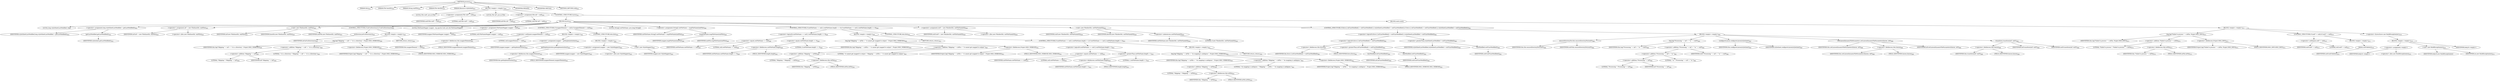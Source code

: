 digraph "process" {  
"1352" [label = <(METHOD,process)<SUB>624</SUB>> ]
"68" [label = <(PARAM,this)<SUB>624</SUB>> ]
"1353" [label = <(PARAM,File baseDir)<SUB>624</SUB>> ]
"1354" [label = <(PARAM,String xmlFile)<SUB>624</SUB>> ]
"1355" [label = <(PARAM,File destDir)<SUB>624</SUB>> ]
"1356" [label = <(PARAM,Resource stylesheet)<SUB>625</SUB>> ]
"1357" [label = <(BLOCK,&lt;empty&gt;,&lt;empty&gt;)<SUB>626</SUB>> ]
"74" [label = <(LOCAL,File outF: java.io.File)> ]
"1358" [label = <(&lt;operator&gt;.assignment,File outF = null)<SUB>628</SUB>> ]
"1359" [label = <(IDENTIFIER,outF,File outF = null)<SUB>628</SUB>> ]
"1360" [label = <(LITERAL,null,File outF = null)<SUB>628</SUB>> ]
"66" [label = <(LOCAL,File inF: java.io.File)> ]
"1361" [label = <(&lt;operator&gt;.assignment,File inF = null)<SUB>629</SUB>> ]
"1362" [label = <(IDENTIFIER,inF,File inF = null)<SUB>629</SUB>> ]
"1363" [label = <(LITERAL,null,File inF = null)<SUB>629</SUB>> ]
"1364" [label = <(CONTROL_STRUCTURE,try,try)<SUB>631</SUB>> ]
"1365" [label = <(BLOCK,try,try)<SUB>631</SUB>> ]
"1366" [label = <(LOCAL,long styleSheetLastModified: long)> ]
"1367" [label = <(&lt;operator&gt;.assignment,long styleSheetLastModified = getLastModified())<SUB>632</SUB>> ]
"1368" [label = <(IDENTIFIER,styleSheetLastModified,long styleSheetLastModified = getLastModified())<SUB>632</SUB>> ]
"1369" [label = <(getLastModified,getLastModified())<SUB>632</SUB>> ]
"1370" [label = <(IDENTIFIER,stylesheet,getLastModified())<SUB>632</SUB>> ]
"1371" [label = <(&lt;operator&gt;.assignment,inF = new File(baseDir, xmlFile))<SUB>633</SUB>> ]
"1372" [label = <(IDENTIFIER,inF,inF = new File(baseDir, xmlFile))<SUB>633</SUB>> ]
"1373" [label = <(&lt;operator&gt;.alloc,new File(baseDir, xmlFile))<SUB>633</SUB>> ]
"1374" [label = <(&lt;init&gt;,new File(baseDir, xmlFile))<SUB>633</SUB>> ]
"65" [label = <(IDENTIFIER,inF,new File(baseDir, xmlFile))<SUB>633</SUB>> ]
"1375" [label = <(IDENTIFIER,baseDir,new File(baseDir, xmlFile))<SUB>633</SUB>> ]
"1376" [label = <(IDENTIFIER,xmlFile,new File(baseDir, xmlFile))<SUB>633</SUB>> ]
"1377" [label = <(CONTROL_STRUCTURE,if (inF.isDirectory()),if (inF.isDirectory()))<SUB>635</SUB>> ]
"1378" [label = <(isDirectory,inF.isDirectory())<SUB>635</SUB>> ]
"1379" [label = <(IDENTIFIER,inF,inF.isDirectory())<SUB>635</SUB>> ]
"1380" [label = <(BLOCK,&lt;empty&gt;,&lt;empty&gt;)<SUB>635</SUB>> ]
"1381" [label = <(log,log(&quot;Skipping &quot; + inF + &quot; it is a directory.&quot;, Project.MSG_VERBOSE))<SUB>636</SUB>> ]
"67" [label = <(IDENTIFIER,this,log(&quot;Skipping &quot; + inF + &quot; it is a directory.&quot;, Project.MSG_VERBOSE))<SUB>636</SUB>> ]
"1382" [label = <(&lt;operator&gt;.addition,&quot;Skipping &quot; + inF + &quot; it is a directory.&quot;)<SUB>636</SUB>> ]
"1383" [label = <(&lt;operator&gt;.addition,&quot;Skipping &quot; + inF)<SUB>636</SUB>> ]
"1384" [label = <(LITERAL,&quot;Skipping &quot;,&quot;Skipping &quot; + inF)<SUB>636</SUB>> ]
"1385" [label = <(IDENTIFIER,inF,&quot;Skipping &quot; + inF)<SUB>636</SUB>> ]
"1386" [label = <(LITERAL,&quot; it is a directory.&quot;,&quot;Skipping &quot; + inF + &quot; it is a directory.&quot;)<SUB>636</SUB>> ]
"1387" [label = <(&lt;operator&gt;.fieldAccess,Project.MSG_VERBOSE)<SUB>637</SUB>> ]
"1388" [label = <(IDENTIFIER,Project,log(&quot;Skipping &quot; + inF + &quot; it is a directory.&quot;, Project.MSG_VERBOSE))<SUB>637</SUB>> ]
"1389" [label = <(FIELD_IDENTIFIER,MSG_VERBOSE,MSG_VERBOSE)<SUB>637</SUB>> ]
"1390" [label = <(RETURN,return;,return;)<SUB>638</SUB>> ]
"70" [label = <(LOCAL,FileNameMapper mapper: org.apache.tools.ant.util.FileNameMapper)> ]
"1391" [label = <(&lt;operator&gt;.assignment,FileNameMapper mapper = null)<SUB>641</SUB>> ]
"1392" [label = <(IDENTIFIER,mapper,FileNameMapper mapper = null)<SUB>641</SUB>> ]
"1393" [label = <(LITERAL,null,FileNameMapper mapper = null)<SUB>641</SUB>> ]
"1394" [label = <(CONTROL_STRUCTURE,if (mapperElement != null),if (mapperElement != null))<SUB>642</SUB>> ]
"1395" [label = <(&lt;operator&gt;.notEquals,mapperElement != null)<SUB>642</SUB>> ]
"1396" [label = <(&lt;operator&gt;.fieldAccess,this.mapperElement)<SUB>642</SUB>> ]
"1397" [label = <(IDENTIFIER,this,mapperElement != null)<SUB>642</SUB>> ]
"1398" [label = <(FIELD_IDENTIFIER,mapperElement,mapperElement)<SUB>642</SUB>> ]
"1399" [label = <(LITERAL,null,mapperElement != null)<SUB>642</SUB>> ]
"1400" [label = <(BLOCK,&lt;empty&gt;,&lt;empty&gt;)<SUB>642</SUB>> ]
"1401" [label = <(&lt;operator&gt;.assignment,mapper = getImplementation())<SUB>643</SUB>> ]
"1402" [label = <(IDENTIFIER,mapper,mapper = getImplementation())<SUB>643</SUB>> ]
"1403" [label = <(getImplementation,getImplementation())<SUB>643</SUB>> ]
"1404" [label = <(&lt;operator&gt;.fieldAccess,this.mapperElement)<SUB>643</SUB>> ]
"1405" [label = <(IDENTIFIER,this,getImplementation())<SUB>643</SUB>> ]
"1406" [label = <(FIELD_IDENTIFIER,mapperElement,mapperElement)<SUB>643</SUB>> ]
"1407" [label = <(CONTROL_STRUCTURE,else,else)<SUB>644</SUB>> ]
"1408" [label = <(BLOCK,&lt;empty&gt;,&lt;empty&gt;)<SUB>644</SUB>> ]
"1409" [label = <(&lt;operator&gt;.assignment,mapper = new StyleMapper())<SUB>645</SUB>> ]
"1410" [label = <(IDENTIFIER,mapper,mapper = new StyleMapper())<SUB>645</SUB>> ]
"1411" [label = <(&lt;operator&gt;.alloc,new StyleMapper())<SUB>645</SUB>> ]
"1412" [label = <(&lt;init&gt;,new StyleMapper())<SUB>645</SUB>> ]
"69" [label = <(IDENTIFIER,mapper,new StyleMapper())<SUB>645</SUB>> ]
"1413" [label = <(LOCAL,String[] outFileName: java.lang.String[])> ]
"1414" [label = <(&lt;operator&gt;.assignment,String[] outFileName = mapFileName(xmlFile))<SUB>648</SUB>> ]
"1415" [label = <(IDENTIFIER,outFileName,String[] outFileName = mapFileName(xmlFile))<SUB>648</SUB>> ]
"1416" [label = <(mapFileName,mapFileName(xmlFile))<SUB>648</SUB>> ]
"1417" [label = <(IDENTIFIER,mapper,mapFileName(xmlFile))<SUB>648</SUB>> ]
"1418" [label = <(IDENTIFIER,xmlFile,mapFileName(xmlFile))<SUB>648</SUB>> ]
"1419" [label = <(CONTROL_STRUCTURE,if (outFileName == null || outFileName.length == 0),if (outFileName == null || outFileName.length == 0))<SUB>649</SUB>> ]
"1420" [label = <(&lt;operator&gt;.logicalOr,outFileName == null || outFileName.length == 0)<SUB>649</SUB>> ]
"1421" [label = <(&lt;operator&gt;.equals,outFileName == null)<SUB>649</SUB>> ]
"1422" [label = <(IDENTIFIER,outFileName,outFileName == null)<SUB>649</SUB>> ]
"1423" [label = <(LITERAL,null,outFileName == null)<SUB>649</SUB>> ]
"1424" [label = <(&lt;operator&gt;.equals,outFileName.length == 0)<SUB>649</SUB>> ]
"1425" [label = <(&lt;operator&gt;.fieldAccess,outFileName.length)<SUB>649</SUB>> ]
"1426" [label = <(IDENTIFIER,outFileName,outFileName.length == 0)<SUB>649</SUB>> ]
"1427" [label = <(FIELD_IDENTIFIER,length,length)<SUB>649</SUB>> ]
"1428" [label = <(LITERAL,0,outFileName.length == 0)<SUB>649</SUB>> ]
"1429" [label = <(BLOCK,&lt;empty&gt;,&lt;empty&gt;)<SUB>649</SUB>> ]
"1430" [label = <(log,log(&quot;Skipping &quot; + inFile + &quot; it cannot get mapped to output.&quot;, Project.MSG_VERBOSE))<SUB>650</SUB>> ]
"71" [label = <(IDENTIFIER,this,log(&quot;Skipping &quot; + inFile + &quot; it cannot get mapped to output.&quot;, Project.MSG_VERBOSE))<SUB>650</SUB>> ]
"1431" [label = <(&lt;operator&gt;.addition,&quot;Skipping &quot; + inFile + &quot; it cannot get mapped to output.&quot;)<SUB>650</SUB>> ]
"1432" [label = <(&lt;operator&gt;.addition,&quot;Skipping &quot; + inFile)<SUB>650</SUB>> ]
"1433" [label = <(LITERAL,&quot;Skipping &quot;,&quot;Skipping &quot; + inFile)<SUB>650</SUB>> ]
"1434" [label = <(&lt;operator&gt;.fieldAccess,this.inFile)<SUB>650</SUB>> ]
"1435" [label = <(IDENTIFIER,this,&quot;Skipping &quot; + inFile)<SUB>650</SUB>> ]
"1436" [label = <(FIELD_IDENTIFIER,inFile,inFile)<SUB>650</SUB>> ]
"1437" [label = <(LITERAL,&quot; it cannot get mapped to output.&quot;,&quot;Skipping &quot; + inFile + &quot; it cannot get mapped to output.&quot;)<SUB>650</SUB>> ]
"1438" [label = <(&lt;operator&gt;.fieldAccess,Project.MSG_VERBOSE)<SUB>651</SUB>> ]
"1439" [label = <(IDENTIFIER,Project,log(&quot;Skipping &quot; + inFile + &quot; it cannot get mapped to output.&quot;, Project.MSG_VERBOSE))<SUB>651</SUB>> ]
"1440" [label = <(FIELD_IDENTIFIER,MSG_VERBOSE,MSG_VERBOSE)<SUB>651</SUB>> ]
"1441" [label = <(RETURN,return;,return;)<SUB>652</SUB>> ]
"1442" [label = <(CONTROL_STRUCTURE,else,else)<SUB>653</SUB>> ]
"1443" [label = <(CONTROL_STRUCTURE,if (outFileName == null || outFileName.length &gt; 1),if (outFileName == null || outFileName.length &gt; 1))<SUB>653</SUB>> ]
"1444" [label = <(&lt;operator&gt;.logicalOr,outFileName == null || outFileName.length &gt; 1)<SUB>653</SUB>> ]
"1445" [label = <(&lt;operator&gt;.equals,outFileName == null)<SUB>653</SUB>> ]
"1446" [label = <(IDENTIFIER,outFileName,outFileName == null)<SUB>653</SUB>> ]
"1447" [label = <(LITERAL,null,outFileName == null)<SUB>653</SUB>> ]
"1448" [label = <(&lt;operator&gt;.greaterThan,outFileName.length &gt; 1)<SUB>653</SUB>> ]
"1449" [label = <(&lt;operator&gt;.fieldAccess,outFileName.length)<SUB>653</SUB>> ]
"1450" [label = <(IDENTIFIER,outFileName,outFileName.length &gt; 1)<SUB>653</SUB>> ]
"1451" [label = <(FIELD_IDENTIFIER,length,length)<SUB>653</SUB>> ]
"1452" [label = <(LITERAL,1,outFileName.length &gt; 1)<SUB>653</SUB>> ]
"1453" [label = <(BLOCK,&lt;empty&gt;,&lt;empty&gt;)<SUB>653</SUB>> ]
"1454" [label = <(log,log(&quot;Skipping &quot; + inFile + &quot; its mapping is ambiguos.&quot;, Project.MSG_VERBOSE))<SUB>654</SUB>> ]
"72" [label = <(IDENTIFIER,this,log(&quot;Skipping &quot; + inFile + &quot; its mapping is ambiguos.&quot;, Project.MSG_VERBOSE))<SUB>654</SUB>> ]
"1455" [label = <(&lt;operator&gt;.addition,&quot;Skipping &quot; + inFile + &quot; its mapping is ambiguos.&quot;)<SUB>654</SUB>> ]
"1456" [label = <(&lt;operator&gt;.addition,&quot;Skipping &quot; + inFile)<SUB>654</SUB>> ]
"1457" [label = <(LITERAL,&quot;Skipping &quot;,&quot;Skipping &quot; + inFile)<SUB>654</SUB>> ]
"1458" [label = <(&lt;operator&gt;.fieldAccess,this.inFile)<SUB>654</SUB>> ]
"1459" [label = <(IDENTIFIER,this,&quot;Skipping &quot; + inFile)<SUB>654</SUB>> ]
"1460" [label = <(FIELD_IDENTIFIER,inFile,inFile)<SUB>654</SUB>> ]
"1461" [label = <(LITERAL,&quot; its mapping is ambiguos.&quot;,&quot;Skipping &quot; + inFile + &quot; its mapping is ambiguos.&quot;)<SUB>654</SUB>> ]
"1462" [label = <(&lt;operator&gt;.fieldAccess,Project.MSG_VERBOSE)<SUB>655</SUB>> ]
"1463" [label = <(IDENTIFIER,Project,log(&quot;Skipping &quot; + inFile + &quot; its mapping is ambiguos.&quot;, Project.MSG_VERBOSE))<SUB>655</SUB>> ]
"1464" [label = <(FIELD_IDENTIFIER,MSG_VERBOSE,MSG_VERBOSE)<SUB>655</SUB>> ]
"1465" [label = <(RETURN,return;,return;)<SUB>656</SUB>> ]
"1466" [label = <(&lt;operator&gt;.assignment,outF = new File(destDir, outFileName[0]))<SUB>659</SUB>> ]
"1467" [label = <(IDENTIFIER,outF,outF = new File(destDir, outFileName[0]))<SUB>659</SUB>> ]
"1468" [label = <(&lt;operator&gt;.alloc,new File(destDir, outFileName[0]))<SUB>659</SUB>> ]
"1469" [label = <(&lt;init&gt;,new File(destDir, outFileName[0]))<SUB>659</SUB>> ]
"73" [label = <(IDENTIFIER,outF,new File(destDir, outFileName[0]))<SUB>659</SUB>> ]
"1470" [label = <(IDENTIFIER,destDir,new File(destDir, outFileName[0]))<SUB>659</SUB>> ]
"1471" [label = <(&lt;operator&gt;.indexAccess,outFileName[0])<SUB>659</SUB>> ]
"1472" [label = <(IDENTIFIER,outFileName,new File(destDir, outFileName[0]))<SUB>659</SUB>> ]
"1473" [label = <(LITERAL,0,new File(destDir, outFileName[0]))<SUB>659</SUB>> ]
"1474" [label = <(CONTROL_STRUCTURE,if (force || inF.lastModified() &gt; outF.lastModified() || styleSheetLastModified &gt; outF.lastModified()),if (force || inF.lastModified() &gt; outF.lastModified() || styleSheetLastModified &gt; outF.lastModified()))<SUB>661</SUB>> ]
"1475" [label = <(&lt;operator&gt;.logicalOr,force || inF.lastModified() &gt; outF.lastModified() || styleSheetLastModified &gt; outF.lastModified())<SUB>661</SUB>> ]
"1476" [label = <(&lt;operator&gt;.logicalOr,force || inF.lastModified() &gt; outF.lastModified())<SUB>661</SUB>> ]
"1477" [label = <(&lt;operator&gt;.fieldAccess,this.force)<SUB>661</SUB>> ]
"1478" [label = <(IDENTIFIER,this,force || inF.lastModified() &gt; outF.lastModified())<SUB>661</SUB>> ]
"1479" [label = <(FIELD_IDENTIFIER,force,force)<SUB>661</SUB>> ]
"1480" [label = <(&lt;operator&gt;.greaterThan,inF.lastModified() &gt; outF.lastModified())<SUB>662</SUB>> ]
"1481" [label = <(lastModified,inF.lastModified())<SUB>662</SUB>> ]
"1482" [label = <(IDENTIFIER,inF,inF.lastModified())<SUB>662</SUB>> ]
"1483" [label = <(lastModified,outF.lastModified())<SUB>662</SUB>> ]
"1484" [label = <(IDENTIFIER,outF,outF.lastModified())<SUB>662</SUB>> ]
"1485" [label = <(&lt;operator&gt;.greaterThan,styleSheetLastModified &gt; outF.lastModified())<SUB>663</SUB>> ]
"1486" [label = <(IDENTIFIER,styleSheetLastModified,styleSheetLastModified &gt; outF.lastModified())<SUB>663</SUB>> ]
"1487" [label = <(lastModified,outF.lastModified())<SUB>663</SUB>> ]
"1488" [label = <(IDENTIFIER,outF,outF.lastModified())<SUB>663</SUB>> ]
"1489" [label = <(BLOCK,&lt;empty&gt;,&lt;empty&gt;)<SUB>663</SUB>> ]
"1490" [label = <(ensureDirectoryFor,this.ensureDirectoryFor(outF))<SUB>664</SUB>> ]
"75" [label = <(IDENTIFIER,this,this.ensureDirectoryFor(outF))<SUB>664</SUB>> ]
"1491" [label = <(IDENTIFIER,outF,this.ensureDirectoryFor(outF))<SUB>664</SUB>> ]
"1492" [label = <(log,log(&quot;Processing &quot; + inF + &quot; to &quot; + outF))<SUB>665</SUB>> ]
"76" [label = <(IDENTIFIER,this,log(&quot;Processing &quot; + inF + &quot; to &quot; + outF))<SUB>665</SUB>> ]
"1493" [label = <(&lt;operator&gt;.addition,&quot;Processing &quot; + inF + &quot; to &quot; + outF)<SUB>665</SUB>> ]
"1494" [label = <(&lt;operator&gt;.addition,&quot;Processing &quot; + inF + &quot; to &quot;)<SUB>665</SUB>> ]
"1495" [label = <(&lt;operator&gt;.addition,&quot;Processing &quot; + inF)<SUB>665</SUB>> ]
"1496" [label = <(LITERAL,&quot;Processing &quot;,&quot;Processing &quot; + inF)<SUB>665</SUB>> ]
"1497" [label = <(IDENTIFIER,inF,&quot;Processing &quot; + inF)<SUB>665</SUB>> ]
"1498" [label = <(LITERAL,&quot; to &quot;,&quot;Processing &quot; + inF + &quot; to &quot;)<SUB>665</SUB>> ]
"1499" [label = <(IDENTIFIER,outF,&quot;Processing &quot; + inF + &quot; to &quot; + outF)<SUB>665</SUB>> ]
"1500" [label = <(configureLiaison,configureLiaison(stylesheet))<SUB>667</SUB>> ]
"77" [label = <(IDENTIFIER,this,configureLiaison(stylesheet))<SUB>667</SUB>> ]
"1501" [label = <(IDENTIFIER,stylesheet,configureLiaison(stylesheet))<SUB>667</SUB>> ]
"1502" [label = <(setLiaisonDynamicFileParameters,setLiaisonDynamicFileParameters(liaison, inF))<SUB>668</SUB>> ]
"78" [label = <(IDENTIFIER,this,setLiaisonDynamicFileParameters(liaison, inF))<SUB>668</SUB>> ]
"1503" [label = <(&lt;operator&gt;.fieldAccess,this.liaison)<SUB>668</SUB>> ]
"1504" [label = <(IDENTIFIER,this,setLiaisonDynamicFileParameters(liaison, inF))<SUB>668</SUB>> ]
"1505" [label = <(FIELD_IDENTIFIER,liaison,liaison)<SUB>668</SUB>> ]
"1506" [label = <(IDENTIFIER,inF,setLiaisonDynamicFileParameters(liaison, inF))<SUB>668</SUB>> ]
"1507" [label = <(transform,transform(inF, outF))<SUB>669</SUB>> ]
"1508" [label = <(&lt;operator&gt;.fieldAccess,this.liaison)<SUB>669</SUB>> ]
"1509" [label = <(IDENTIFIER,this,transform(inF, outF))<SUB>669</SUB>> ]
"1510" [label = <(FIELD_IDENTIFIER,liaison,liaison)<SUB>669</SUB>> ]
"1511" [label = <(IDENTIFIER,inF,transform(inF, outF))<SUB>669</SUB>> ]
"1512" [label = <(IDENTIFIER,outF,transform(inF, outF))<SUB>669</SUB>> ]
"1513" [label = <(BLOCK,catch,catch)> ]
"1514" [label = <(BLOCK,&lt;empty&gt;,&lt;empty&gt;)<SUB>671</SUB>> ]
"1515" [label = <(log,log(&quot;Failed to process &quot; + inFile, Project.MSG_INFO))<SUB>674</SUB>> ]
"79" [label = <(IDENTIFIER,this,log(&quot;Failed to process &quot; + inFile, Project.MSG_INFO))<SUB>674</SUB>> ]
"1516" [label = <(&lt;operator&gt;.addition,&quot;Failed to process &quot; + inFile)<SUB>674</SUB>> ]
"1517" [label = <(LITERAL,&quot;Failed to process &quot;,&quot;Failed to process &quot; + inFile)<SUB>674</SUB>> ]
"1518" [label = <(&lt;operator&gt;.fieldAccess,this.inFile)<SUB>674</SUB>> ]
"1519" [label = <(IDENTIFIER,this,&quot;Failed to process &quot; + inFile)<SUB>674</SUB>> ]
"1520" [label = <(FIELD_IDENTIFIER,inFile,inFile)<SUB>674</SUB>> ]
"1521" [label = <(&lt;operator&gt;.fieldAccess,Project.MSG_INFO)<SUB>674</SUB>> ]
"1522" [label = <(IDENTIFIER,Project,log(&quot;Failed to process &quot; + inFile, Project.MSG_INFO))<SUB>674</SUB>> ]
"1523" [label = <(FIELD_IDENTIFIER,MSG_INFO,MSG_INFO)<SUB>674</SUB>> ]
"1524" [label = <(CONTROL_STRUCTURE,if (outF != null),if (outF != null))<SUB>675</SUB>> ]
"1525" [label = <(&lt;operator&gt;.notEquals,outF != null)<SUB>675</SUB>> ]
"1526" [label = <(IDENTIFIER,outF,outF != null)<SUB>675</SUB>> ]
"1527" [label = <(LITERAL,null,outF != null)<SUB>675</SUB>> ]
"1528" [label = <(BLOCK,&lt;empty&gt;,&lt;empty&gt;)<SUB>675</SUB>> ]
"1529" [label = <(delete,outF.delete())<SUB>676</SUB>> ]
"1530" [label = <(IDENTIFIER,outF,outF.delete())<SUB>676</SUB>> ]
"1531" [label = <(&lt;operator&gt;.throw,throw new BuildException(ex);)<SUB>679</SUB>> ]
"1532" [label = <(BLOCK,&lt;empty&gt;,&lt;empty&gt;)<SUB>679</SUB>> ]
"1533" [label = <(&lt;operator&gt;.assignment,&lt;empty&gt;)> ]
"1534" [label = <(IDENTIFIER,$obj18,&lt;empty&gt;)> ]
"1535" [label = <(&lt;operator&gt;.alloc,new BuildException(ex))<SUB>679</SUB>> ]
"1536" [label = <(&lt;init&gt;,new BuildException(ex))<SUB>679</SUB>> ]
"1537" [label = <(IDENTIFIER,$obj18,new BuildException(ex))> ]
"1538" [label = <(IDENTIFIER,ex,new BuildException(ex))<SUB>679</SUB>> ]
"1539" [label = <(IDENTIFIER,$obj18,&lt;empty&gt;)> ]
"1540" [label = <(MODIFIER,PRIVATE)> ]
"1541" [label = <(MODIFIER,VIRTUAL)> ]
"1542" [label = <(METHOD_RETURN,void)<SUB>624</SUB>> ]
  "1352" -> "68" 
  "1352" -> "1353" 
  "1352" -> "1354" 
  "1352" -> "1355" 
  "1352" -> "1356" 
  "1352" -> "1357" 
  "1352" -> "1540" 
  "1352" -> "1541" 
  "1352" -> "1542" 
  "1357" -> "74" 
  "1357" -> "1358" 
  "1357" -> "66" 
  "1357" -> "1361" 
  "1357" -> "1364" 
  "1358" -> "1359" 
  "1358" -> "1360" 
  "1361" -> "1362" 
  "1361" -> "1363" 
  "1364" -> "1365" 
  "1364" -> "1513" 
  "1365" -> "1366" 
  "1365" -> "1367" 
  "1365" -> "1371" 
  "1365" -> "1374" 
  "1365" -> "1377" 
  "1365" -> "70" 
  "1365" -> "1391" 
  "1365" -> "1394" 
  "1365" -> "1413" 
  "1365" -> "1414" 
  "1365" -> "1419" 
  "1365" -> "1466" 
  "1365" -> "1469" 
  "1365" -> "1474" 
  "1367" -> "1368" 
  "1367" -> "1369" 
  "1369" -> "1370" 
  "1371" -> "1372" 
  "1371" -> "1373" 
  "1374" -> "65" 
  "1374" -> "1375" 
  "1374" -> "1376" 
  "1377" -> "1378" 
  "1377" -> "1380" 
  "1378" -> "1379" 
  "1380" -> "1381" 
  "1380" -> "1390" 
  "1381" -> "67" 
  "1381" -> "1382" 
  "1381" -> "1387" 
  "1382" -> "1383" 
  "1382" -> "1386" 
  "1383" -> "1384" 
  "1383" -> "1385" 
  "1387" -> "1388" 
  "1387" -> "1389" 
  "1391" -> "1392" 
  "1391" -> "1393" 
  "1394" -> "1395" 
  "1394" -> "1400" 
  "1394" -> "1407" 
  "1395" -> "1396" 
  "1395" -> "1399" 
  "1396" -> "1397" 
  "1396" -> "1398" 
  "1400" -> "1401" 
  "1401" -> "1402" 
  "1401" -> "1403" 
  "1403" -> "1404" 
  "1404" -> "1405" 
  "1404" -> "1406" 
  "1407" -> "1408" 
  "1408" -> "1409" 
  "1408" -> "1412" 
  "1409" -> "1410" 
  "1409" -> "1411" 
  "1412" -> "69" 
  "1414" -> "1415" 
  "1414" -> "1416" 
  "1416" -> "1417" 
  "1416" -> "1418" 
  "1419" -> "1420" 
  "1419" -> "1429" 
  "1419" -> "1442" 
  "1420" -> "1421" 
  "1420" -> "1424" 
  "1421" -> "1422" 
  "1421" -> "1423" 
  "1424" -> "1425" 
  "1424" -> "1428" 
  "1425" -> "1426" 
  "1425" -> "1427" 
  "1429" -> "1430" 
  "1429" -> "1441" 
  "1430" -> "71" 
  "1430" -> "1431" 
  "1430" -> "1438" 
  "1431" -> "1432" 
  "1431" -> "1437" 
  "1432" -> "1433" 
  "1432" -> "1434" 
  "1434" -> "1435" 
  "1434" -> "1436" 
  "1438" -> "1439" 
  "1438" -> "1440" 
  "1442" -> "1443" 
  "1443" -> "1444" 
  "1443" -> "1453" 
  "1444" -> "1445" 
  "1444" -> "1448" 
  "1445" -> "1446" 
  "1445" -> "1447" 
  "1448" -> "1449" 
  "1448" -> "1452" 
  "1449" -> "1450" 
  "1449" -> "1451" 
  "1453" -> "1454" 
  "1453" -> "1465" 
  "1454" -> "72" 
  "1454" -> "1455" 
  "1454" -> "1462" 
  "1455" -> "1456" 
  "1455" -> "1461" 
  "1456" -> "1457" 
  "1456" -> "1458" 
  "1458" -> "1459" 
  "1458" -> "1460" 
  "1462" -> "1463" 
  "1462" -> "1464" 
  "1466" -> "1467" 
  "1466" -> "1468" 
  "1469" -> "73" 
  "1469" -> "1470" 
  "1469" -> "1471" 
  "1471" -> "1472" 
  "1471" -> "1473" 
  "1474" -> "1475" 
  "1474" -> "1489" 
  "1475" -> "1476" 
  "1475" -> "1485" 
  "1476" -> "1477" 
  "1476" -> "1480" 
  "1477" -> "1478" 
  "1477" -> "1479" 
  "1480" -> "1481" 
  "1480" -> "1483" 
  "1481" -> "1482" 
  "1483" -> "1484" 
  "1485" -> "1486" 
  "1485" -> "1487" 
  "1487" -> "1488" 
  "1489" -> "1490" 
  "1489" -> "1492" 
  "1489" -> "1500" 
  "1489" -> "1502" 
  "1489" -> "1507" 
  "1490" -> "75" 
  "1490" -> "1491" 
  "1492" -> "76" 
  "1492" -> "1493" 
  "1493" -> "1494" 
  "1493" -> "1499" 
  "1494" -> "1495" 
  "1494" -> "1498" 
  "1495" -> "1496" 
  "1495" -> "1497" 
  "1500" -> "77" 
  "1500" -> "1501" 
  "1502" -> "78" 
  "1502" -> "1503" 
  "1502" -> "1506" 
  "1503" -> "1504" 
  "1503" -> "1505" 
  "1507" -> "1508" 
  "1507" -> "1511" 
  "1507" -> "1512" 
  "1508" -> "1509" 
  "1508" -> "1510" 
  "1513" -> "1514" 
  "1514" -> "1515" 
  "1514" -> "1524" 
  "1514" -> "1531" 
  "1515" -> "79" 
  "1515" -> "1516" 
  "1515" -> "1521" 
  "1516" -> "1517" 
  "1516" -> "1518" 
  "1518" -> "1519" 
  "1518" -> "1520" 
  "1521" -> "1522" 
  "1521" -> "1523" 
  "1524" -> "1525" 
  "1524" -> "1528" 
  "1525" -> "1526" 
  "1525" -> "1527" 
  "1528" -> "1529" 
  "1529" -> "1530" 
  "1531" -> "1532" 
  "1532" -> "1533" 
  "1532" -> "1536" 
  "1532" -> "1539" 
  "1533" -> "1534" 
  "1533" -> "1535" 
  "1536" -> "1537" 
  "1536" -> "1538" 
}
